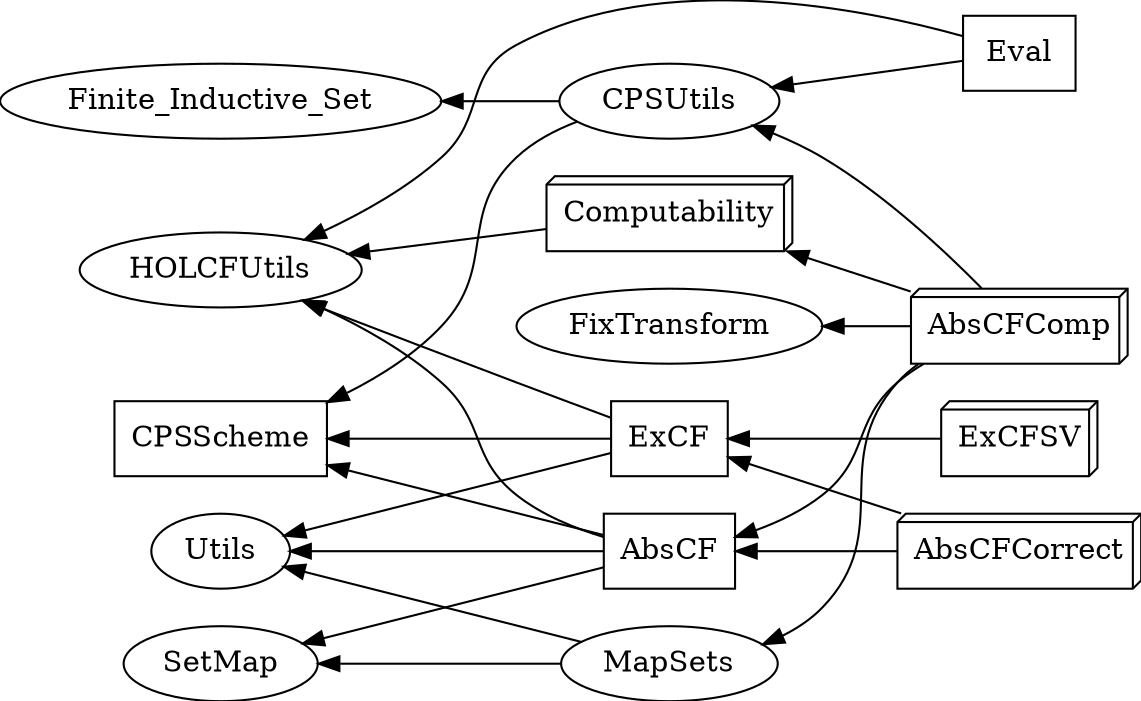 digraph session{
rankdir=RL; 
fontsize="12";
pad=0;
"CPSScheme" [shape=box];
"Finite_Inductive_Set";
"CPSUtils";
"CPSUtils" -> "CPSScheme";
"CPSUtils" -> "Finite_Inductive_Set";
"HOLCFUtils";
"Eval" [shape=box];
"Eval" -> "CPSUtils";
"Eval" -> "HOLCFUtils";
"Utils";
"SetMap";
"AbsCF" [shape=box];
"AbsCF" -> "HOLCFUtils";
"AbsCF" -> "CPSScheme";
"AbsCF" -> "Utils";
"AbsCF" -> "SetMap";
"ExCF" [shape=box];
"ExCF" -> "HOLCFUtils";
"ExCF" -> "CPSScheme";
"ExCF" -> "Utils";
"AbsCFCorrect" [shape=box3d];
"AbsCFCorrect" -> "AbsCF";
"AbsCFCorrect" -> "ExCF";
"ExCFSV" [shape=box3d];
"ExCFSV" -> "ExCF";
"Computability" [shape=box3d];
"Computability" -> "HOLCFUtils";
"FixTransform";
"MapSets";
"MapSets" -> "SetMap";
"MapSets" -> "Utils";
"AbsCFComp" [shape=box3d];
"AbsCFComp" -> "AbsCF";
"AbsCFComp" -> "Computability";
"AbsCFComp" -> "FixTransform";
"AbsCFComp" -> "CPSUtils";
"AbsCFComp" -> "MapSets";
}
